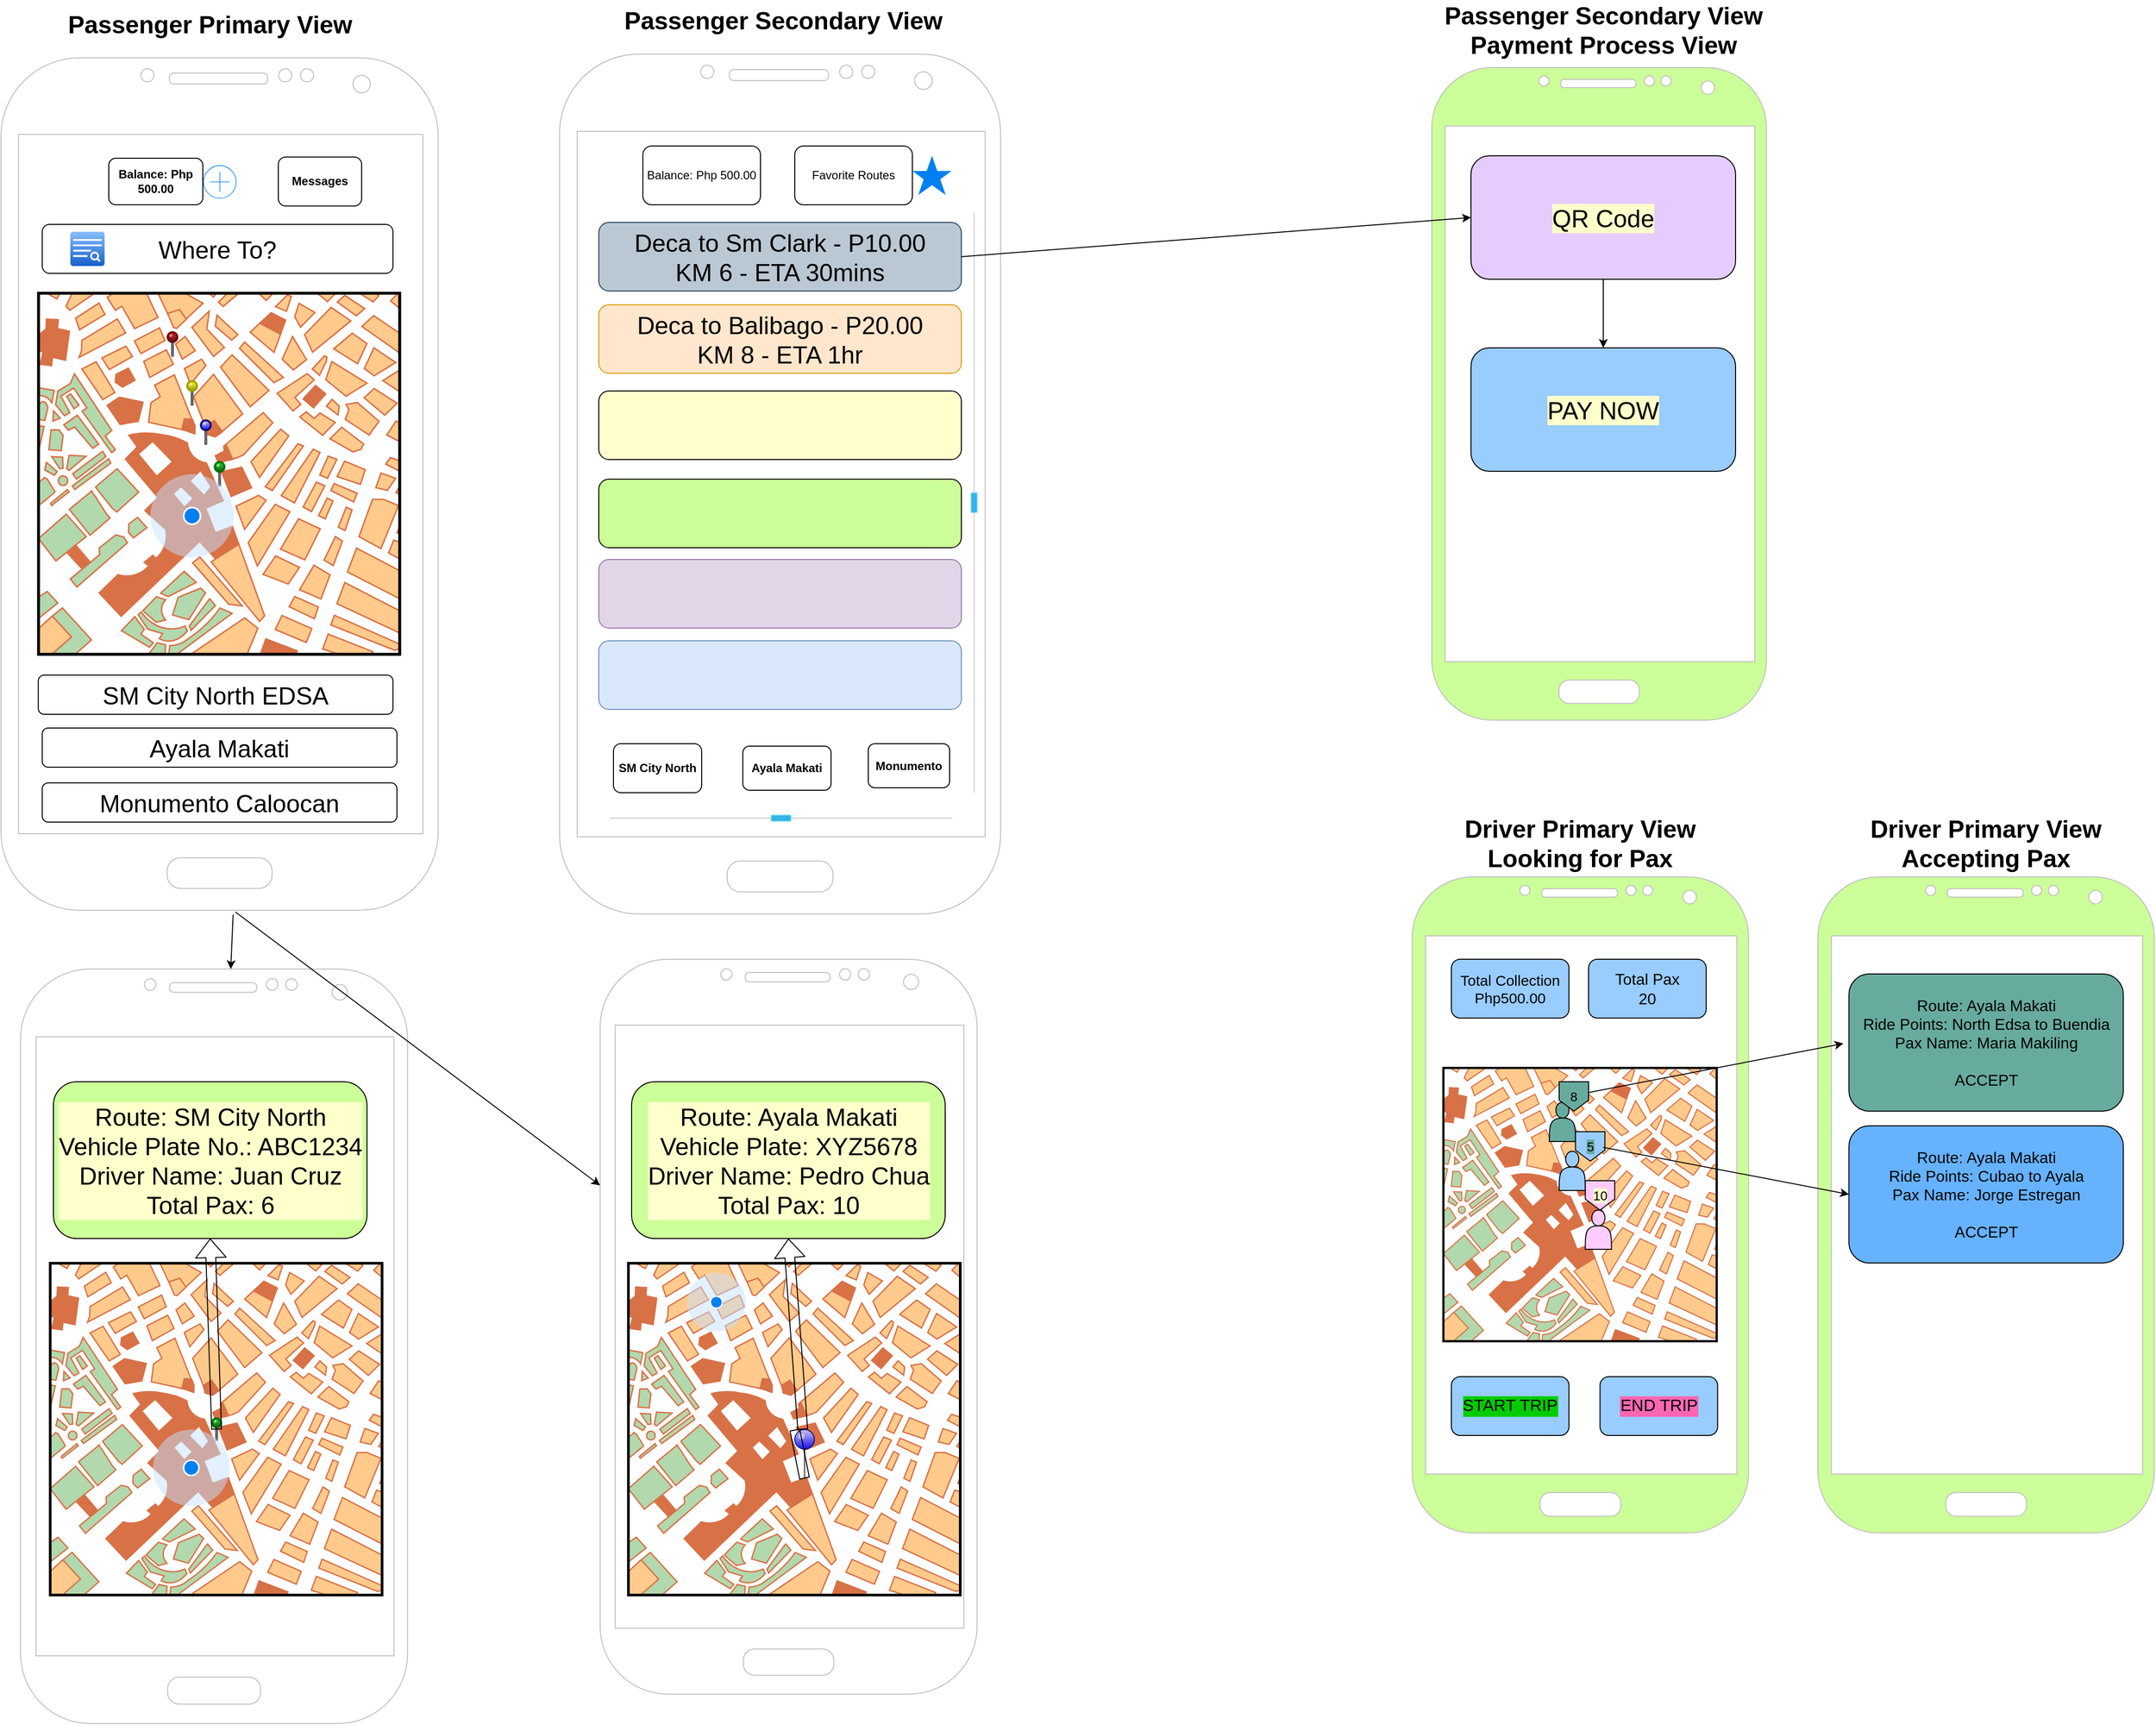 <mxfile version="14.9.3" type="github">
  <diagram id="piDafpqhtRUU5qUU-vj8" name="Page-1">
    <mxGraphModel dx="1588" dy="2074" grid="1" gridSize="10" guides="1" tooltips="1" connect="1" arrows="1" fold="1" page="1" pageScale="1" pageWidth="827" pageHeight="1169" math="0" shadow="0">
      <root>
        <mxCell id="0" />
        <mxCell id="1" parent="0" />
        <mxCell id="x3bXPSNRKuim9LjTw-3l-4" value="" style="verticalLabelPosition=bottom;verticalAlign=top;html=1;shadow=0;dashed=0;strokeWidth=1;shape=mxgraph.android.phone2;strokeColor=#c0c0c0;" parent="1" vertex="1">
          <mxGeometry x="250" y="-1086" width="446.15" height="870" as="geometry" />
        </mxCell>
        <mxCell id="x3bXPSNRKuim9LjTw-3l-10" value="" style="group" parent="1" vertex="1" connectable="0">
          <mxGeometry x="288.08" y="-846" width="370" height="370" as="geometry" />
        </mxCell>
        <mxCell id="x3bXPSNRKuim9LjTw-3l-5" value="" style="verticalLabelPosition=bottom;shadow=0;dashed=0;align=center;html=1;verticalAlign=top;strokeWidth=1;shape=mxgraph.mockup.misc.map;" parent="x3bXPSNRKuim9LjTw-3l-10" vertex="1">
          <mxGeometry width="370" height="370" as="geometry" />
        </mxCell>
        <mxCell id="x3bXPSNRKuim9LjTw-3l-6" value="" style="verticalLabelPosition=top;shadow=0;dashed=0;align=center;html=1;verticalAlign=bottom;strokeWidth=1;shape=mxgraph.mockup.misc.pin;fillColor2=#ccccff;fillColor3=#0000ff;strokeColor=#000066;" parent="x3bXPSNRKuim9LjTw-3l-10" vertex="1">
          <mxGeometry x="165.92" y="130" width="10" height="25" as="geometry" />
        </mxCell>
        <mxCell id="x3bXPSNRKuim9LjTw-3l-7" value="" style="verticalLabelPosition=top;shadow=0;dashed=0;align=center;html=1;verticalAlign=bottom;strokeWidth=1;shape=mxgraph.mockup.misc.pin;fillColor2=#ffff00;fillColor3=#888800;strokeColor=#999900;" parent="x3bXPSNRKuim9LjTw-3l-10" vertex="1">
          <mxGeometry x="151.92" y="90" width="10" height="25" as="geometry" />
        </mxCell>
        <mxCell id="x3bXPSNRKuim9LjTw-3l-8" value="" style="verticalLabelPosition=top;shadow=0;dashed=0;align=center;html=1;verticalAlign=bottom;strokeWidth=1;shape=mxgraph.mockup.misc.pin;fillColor2=#dd0000;fillColor3=#440000;strokeColor=#660000;" parent="x3bXPSNRKuim9LjTw-3l-10" vertex="1">
          <mxGeometry x="131.92" y="40" width="10" height="25" as="geometry" />
        </mxCell>
        <mxCell id="x3bXPSNRKuim9LjTw-3l-9" value="" style="verticalLabelPosition=top;shadow=0;dashed=0;align=center;html=1;verticalAlign=bottom;strokeWidth=1;shape=mxgraph.mockup.misc.pin;fillColor2=#00dd00;fillColor3=#004400;strokeColor=#006600;" parent="x3bXPSNRKuim9LjTw-3l-10" vertex="1">
          <mxGeometry x="180.0" y="172.5" width="10" height="25" as="geometry" />
        </mxCell>
        <mxCell id="udgCYuw0WRuSbdg0uXdK-47" value="" style="html=1;verticalLabelPosition=bottom;labelBackgroundColor=#ffffff;verticalAlign=top;shadow=0;dashed=0;strokeWidth=2;shape=mxgraph.ios7.misc.current_location;strokeColor=#ffffff;fillColor=#0080F0;fontSize=25;" vertex="1" parent="x3bXPSNRKuim9LjTw-3l-10">
          <mxGeometry x="114.42" y="185" width="85" height="85" as="geometry" />
        </mxCell>
        <mxCell id="udgCYuw0WRuSbdg0uXdK-1" value="Passenger Primary View" style="text;html=1;strokeColor=none;fillColor=none;align=center;verticalAlign=middle;whiteSpace=wrap;rounded=0;fontStyle=1;fontSize=25;" vertex="1" parent="1">
          <mxGeometry x="309" y="-1126" width="309" height="10" as="geometry" />
        </mxCell>
        <mxCell id="udgCYuw0WRuSbdg0uXdK-2" value="" style="verticalLabelPosition=bottom;verticalAlign=top;html=1;shadow=0;dashed=0;strokeWidth=1;shape=mxgraph.android.phone2;strokeColor=#c0c0c0;fontSize=25;" vertex="1" parent="1">
          <mxGeometry x="820" y="-1089.75" width="450" height="877.5" as="geometry" />
        </mxCell>
        <mxCell id="udgCYuw0WRuSbdg0uXdK-3" value="Balance: Php 500.00" style="rounded=1;whiteSpace=wrap;html=1;" vertex="1" parent="1">
          <mxGeometry x="905" y="-996" width="120" height="60" as="geometry" />
        </mxCell>
        <mxCell id="udgCYuw0WRuSbdg0uXdK-4" value="Deca to Sm Clark - P10.00&lt;br&gt;KM 6 - ETA 30mins" style="rounded=1;whiteSpace=wrap;html=1;fontSize=25;fillColor=#bac8d3;strokeColor=#23445d;" vertex="1" parent="1">
          <mxGeometry x="860" y="-918" width="370" height="70" as="geometry" />
        </mxCell>
        <mxCell id="udgCYuw0WRuSbdg0uXdK-5" value="Deca to Balibago - P20.00&lt;br&gt;KM 8 - ETA 1hr" style="rounded=1;whiteSpace=wrap;html=1;fontSize=25;fillColor=#ffe6cc;strokeColor=#d79b00;" vertex="1" parent="1">
          <mxGeometry x="860" y="-834" width="370" height="70" as="geometry" />
        </mxCell>
        <mxCell id="udgCYuw0WRuSbdg0uXdK-6" value="" style="rounded=1;whiteSpace=wrap;html=1;fontSize=25;labelBackgroundColor=#FFFFCC;noLabel=1;fontColor=none;fillColor=#FFFFCC;" vertex="1" parent="1">
          <mxGeometry x="860" y="-746" width="370" height="70" as="geometry" />
        </mxCell>
        <mxCell id="udgCYuw0WRuSbdg0uXdK-7" value="" style="rounded=1;whiteSpace=wrap;html=1;fontSize=25;fillColor=#CCFF99;" vertex="1" parent="1">
          <mxGeometry x="860" y="-656" width="370" height="70" as="geometry" />
        </mxCell>
        <mxCell id="udgCYuw0WRuSbdg0uXdK-8" value="" style="rounded=1;whiteSpace=wrap;html=1;fontSize=25;fillColor=#e1d5e7;strokeColor=#9673a6;" vertex="1" parent="1">
          <mxGeometry x="860" y="-574" width="370" height="70" as="geometry" />
        </mxCell>
        <mxCell id="udgCYuw0WRuSbdg0uXdK-9" value="" style="rounded=1;whiteSpace=wrap;html=1;fontSize=25;fillColor=#dae8fc;strokeColor=#6c8ebf;" vertex="1" parent="1">
          <mxGeometry x="860" y="-491" width="370" height="70" as="geometry" />
        </mxCell>
        <mxCell id="udgCYuw0WRuSbdg0uXdK-11" value="Passenger Secondary View" style="text;html=1;strokeColor=none;fillColor=none;align=center;verticalAlign=middle;whiteSpace=wrap;rounded=0;fontStyle=1;fontSize=25;" vertex="1" parent="1">
          <mxGeometry x="877" y="-1130" width="343" height="10" as="geometry" />
        </mxCell>
        <mxCell id="udgCYuw0WRuSbdg0uXdK-12" value="SM City North EDSA" style="rounded=1;whiteSpace=wrap;html=1;fontSize=25;" vertex="1" parent="1">
          <mxGeometry x="288.08" y="-456" width="361.92" height="40" as="geometry" />
        </mxCell>
        <mxCell id="udgCYuw0WRuSbdg0uXdK-13" value="Where To?" style="rounded=1;whiteSpace=wrap;html=1;fontSize=25;" vertex="1" parent="1">
          <mxGeometry x="292.12" y="-916" width="357.88" height="50" as="geometry" />
        </mxCell>
        <mxCell id="udgCYuw0WRuSbdg0uXdK-16" value="" style="verticalLabelPosition=bottom;verticalAlign=top;html=1;shadow=0;dashed=0;strokeWidth=1;shape=mxgraph.android.phone2;strokeColor=#c0c0c0;fontSize=25;" vertex="1" parent="1">
          <mxGeometry x="270" y="-156" width="394.87" height="770" as="geometry" />
        </mxCell>
        <mxCell id="udgCYuw0WRuSbdg0uXdK-18" value="" style="verticalLabelPosition=bottom;verticalAlign=top;html=1;shadow=0;dashed=0;strokeWidth=1;shape=mxgraph.android.phone2;strokeColor=#c0c0c0;fontSize=25;" vertex="1" parent="1">
          <mxGeometry x="861.38" y="-166" width="384.62" height="750" as="geometry" />
        </mxCell>
        <mxCell id="udgCYuw0WRuSbdg0uXdK-19" value="&lt;b&gt;SM City North&lt;/b&gt;" style="rounded=1;whiteSpace=wrap;html=1;" vertex="1" parent="1">
          <mxGeometry x="875" y="-386" width="90" height="50" as="geometry" />
        </mxCell>
        <mxCell id="udgCYuw0WRuSbdg0uXdK-20" value="&lt;b&gt;Ayala Makati&lt;/b&gt;" style="rounded=1;whiteSpace=wrap;html=1;" vertex="1" parent="1">
          <mxGeometry x="1007" y="-383.5" width="90" height="45" as="geometry" />
        </mxCell>
        <mxCell id="udgCYuw0WRuSbdg0uXdK-21" value="&lt;b&gt;Monumento&lt;/b&gt;" style="rounded=1;whiteSpace=wrap;html=1;" vertex="1" parent="1">
          <mxGeometry x="1135" y="-386" width="83" height="45" as="geometry" />
        </mxCell>
        <mxCell id="udgCYuw0WRuSbdg0uXdK-35" value="" style="verticalLabelPosition=bottom;verticalAlign=top;html=1;shadow=0;dashed=0;strokeWidth=1;shape=mxgraph.android.quickscroll3;dy=0.5;fillColor=#33b5e5;strokeColor=#66D5F5;fontSize=25;" vertex="1" parent="1">
          <mxGeometry x="1240" y="-928" width="6" height="592" as="geometry" />
        </mxCell>
        <mxCell id="udgCYuw0WRuSbdg0uXdK-37" value="Messages" style="rounded=1;whiteSpace=wrap;html=1;fontStyle=1" vertex="1" parent="1">
          <mxGeometry x="533" y="-984.75" width="85" height="50" as="geometry" />
        </mxCell>
        <mxCell id="udgCYuw0WRuSbdg0uXdK-38" value="Favorite Routes" style="rounded=1;whiteSpace=wrap;html=1;" vertex="1" parent="1">
          <mxGeometry x="1060" y="-996" width="120" height="60" as="geometry" />
        </mxCell>
        <mxCell id="udgCYuw0WRuSbdg0uXdK-39" value="" style="verticalLabelPosition=bottom;verticalAlign=top;html=1;shadow=0;dashed=0;strokeWidth=1;shape=mxgraph.android.quickscroll3;dy=0.5;fillColor=#33b5e5;strokeColor=#66D5F5;fontSize=25;rotation=90;" vertex="1" parent="1">
          <mxGeometry x="1043" y="-485" width="6" height="350" as="geometry" />
        </mxCell>
        <mxCell id="udgCYuw0WRuSbdg0uXdK-46" value="" style="verticalLabelPosition=bottom;verticalAlign=top;html=1;shadow=0;dashed=0;strokeWidth=1;shape=mxgraph.ios.iSortFindIcon;fillColor=#8BbEff;fillColor2=#135Ec8;strokeColor=#ffffff;fontSize=25;" vertex="1" parent="1">
          <mxGeometry x="320" y="-909.25" width="36.5" height="36.5" as="geometry" />
        </mxCell>
        <mxCell id="udgCYuw0WRuSbdg0uXdK-52" value="Monumento Caloocan" style="rounded=1;whiteSpace=wrap;html=1;fontSize=25;" vertex="1" parent="1">
          <mxGeometry x="292.12" y="-346" width="361.92" height="40" as="geometry" />
        </mxCell>
        <mxCell id="udgCYuw0WRuSbdg0uXdK-54" value="" style="html=1;verticalLabelPosition=bottom;labelBackgroundColor=#ffffff;verticalAlign=top;shadow=0;dashed=0;strokeWidth=2;shape=mxgraph.ios7.misc.star;fillColor=#0080f0;strokeColor=none;fontSize=25;" vertex="1" parent="1">
          <mxGeometry x="1180" y="-986" width="40" height="40" as="geometry" />
        </mxCell>
        <mxCell id="udgCYuw0WRuSbdg0uXdK-53" value="Ayala Makati" style="rounded=1;whiteSpace=wrap;html=1;fontSize=25;" vertex="1" parent="1">
          <mxGeometry x="292.12" y="-402" width="361.92" height="40" as="geometry" />
        </mxCell>
        <mxCell id="udgCYuw0WRuSbdg0uXdK-55" value="" style="group" vertex="1" connectable="0" parent="1">
          <mxGeometry x="360" y="-983.5" width="130" height="47.5" as="geometry" />
        </mxCell>
        <mxCell id="x3bXPSNRKuim9LjTw-3l-11" value="Balance: Php 500.00" style="rounded=1;whiteSpace=wrap;html=1;fontStyle=1" parent="udgCYuw0WRuSbdg0uXdK-55" vertex="1">
          <mxGeometry width="95.96" height="47.5" as="geometry" />
        </mxCell>
        <mxCell id="udgCYuw0WRuSbdg0uXdK-51" value="" style="html=1;verticalLabelPosition=bottom;labelBackgroundColor=#ffffff;verticalAlign=top;shadow=0;dashed=0;strokeWidth=2;shape=mxgraph.ios7.misc.increase;strokeColor=#0080f0;fontSize=25;" vertex="1" parent="udgCYuw0WRuSbdg0uXdK-55">
          <mxGeometry x="96.67" y="7.5" width="33.33" height="33.33" as="geometry" />
        </mxCell>
        <mxCell id="udgCYuw0WRuSbdg0uXdK-56" value="Route: SM City North&lt;br&gt;Vehicle Plate No.: ABC1234&lt;br&gt;Driver Name: Juan Cruz&lt;br&gt;Total Pax: 6" style="rounded=1;whiteSpace=wrap;html=1;labelBackgroundColor=#FFFFCC;fontSize=25;fontColor=none;fillColor=#CCFF99;" vertex="1" parent="1">
          <mxGeometry x="303.5" y="-41" width="320" height="160" as="geometry" />
        </mxCell>
        <mxCell id="udgCYuw0WRuSbdg0uXdK-60" value="" style="group" vertex="1" connectable="0" parent="1">
          <mxGeometry x="300" y="144" width="340" height="340" as="geometry" />
        </mxCell>
        <mxCell id="udgCYuw0WRuSbdg0uXdK-57" value="" style="verticalLabelPosition=bottom;shadow=0;dashed=0;align=center;html=1;verticalAlign=top;strokeWidth=1;shape=mxgraph.mockup.misc.map;" vertex="1" parent="udgCYuw0WRuSbdg0uXdK-60">
          <mxGeometry width="340.0" height="340" as="geometry" />
        </mxCell>
        <mxCell id="udgCYuw0WRuSbdg0uXdK-58" value="" style="verticalLabelPosition=top;shadow=0;dashed=0;align=center;html=1;verticalAlign=bottom;strokeWidth=1;shape=mxgraph.mockup.misc.pin;fillColor2=#00dd00;fillColor3=#004400;strokeColor=#006600;" vertex="1" parent="udgCYuw0WRuSbdg0uXdK-60">
          <mxGeometry x="165.405" y="158.514" width="9.189" height="22.973" as="geometry" />
        </mxCell>
        <mxCell id="udgCYuw0WRuSbdg0uXdK-59" value="" style="html=1;verticalLabelPosition=bottom;labelBackgroundColor=#ffffff;verticalAlign=top;shadow=0;dashed=0;strokeWidth=2;shape=mxgraph.ios7.misc.current_location;strokeColor=#ffffff;fillColor=#0080F0;fontSize=25;" vertex="1" parent="udgCYuw0WRuSbdg0uXdK-60">
          <mxGeometry x="105.143" y="170" width="78.108" height="78.108" as="geometry" />
        </mxCell>
        <mxCell id="udgCYuw0WRuSbdg0uXdK-61" value="" style="shape=flexArrow;endArrow=classic;html=1;fontSize=25;fontColor=none;entryX=0.5;entryY=1;entryDx=0;entryDy=0;" edge="1" parent="udgCYuw0WRuSbdg0uXdK-60" target="udgCYuw0WRuSbdg0uXdK-56">
          <mxGeometry width="50" height="50" relative="1" as="geometry">
            <mxPoint x="170" y="170" as="sourcePoint" />
            <mxPoint x="200" y="60" as="targetPoint" />
          </mxGeometry>
        </mxCell>
        <mxCell id="udgCYuw0WRuSbdg0uXdK-62" value="Route: Ayala Makati&lt;br&gt;Vehicle Plate: XYZ5678&lt;br&gt;Driver Name: Pedro Chua&lt;br&gt;Total Pax: 10" style="rounded=1;whiteSpace=wrap;html=1;labelBackgroundColor=#FFFFCC;fontSize=25;fontColor=none;fillColor=#CCFF99;" vertex="1" parent="1">
          <mxGeometry x="893.5" y="-41" width="320" height="160" as="geometry" />
        </mxCell>
        <mxCell id="udgCYuw0WRuSbdg0uXdK-63" value="" style="verticalLabelPosition=bottom;shadow=0;dashed=0;align=center;html=1;verticalAlign=top;strokeWidth=1;shape=mxgraph.mockup.misc.map;" vertex="1" parent="1">
          <mxGeometry x="890" y="144" width="340.0" height="340" as="geometry" />
        </mxCell>
        <mxCell id="udgCYuw0WRuSbdg0uXdK-64" value="" style="shape=flexArrow;endArrow=classic;html=1;fontSize=25;fontColor=none;entryX=0.5;entryY=1;entryDx=0;entryDy=0;startArrow=none;" edge="1" parent="1" target="udgCYuw0WRuSbdg0uXdK-62" source="udgCYuw0WRuSbdg0uXdK-65">
          <mxGeometry width="50" height="50" relative="1" as="geometry">
            <mxPoint x="1060" y="314" as="sourcePoint" />
            <mxPoint x="840" y="-486" as="targetPoint" />
          </mxGeometry>
        </mxCell>
        <mxCell id="udgCYuw0WRuSbdg0uXdK-65" value="" style="verticalLabelPosition=top;html=1;shadow=0;dashed=0;verticalAlign=bottom;strokeWidth=1;shape=mxgraph.ios.iPin;fillColor2=#ccccff;fillColor3=#0000ff;strokeColor=#000066;labelBackgroundColor=#FFFFCC;fontSize=25;fontColor=none;fillColor=#CCFF99;" vertex="1" parent="1">
          <mxGeometry x="1060" y="314" width="20" height="50" as="geometry" />
        </mxCell>
        <mxCell id="udgCYuw0WRuSbdg0uXdK-66" value="" style="shape=flexArrow;endArrow=none;html=1;fontSize=25;fontColor=none;entryX=0.5;entryY=1;entryDx=0;entryDy=0;" edge="1" parent="1" target="udgCYuw0WRuSbdg0uXdK-65">
          <mxGeometry width="50" height="50" relative="1" as="geometry">
            <mxPoint x="1060.0" y="314" as="sourcePoint" />
            <mxPoint x="1053.5" y="119" as="targetPoint" />
          </mxGeometry>
        </mxCell>
        <mxCell id="udgCYuw0WRuSbdg0uXdK-68" value="" style="html=1;verticalLabelPosition=bottom;labelBackgroundColor=#ffffff;verticalAlign=top;shadow=0;dashed=0;strokeWidth=2;shape=mxgraph.ios7.misc.current_location;strokeColor=#ffffff;fillColor=#0080F0;fontSize=25;fontColor=none;" vertex="1" parent="1">
          <mxGeometry x="950" y="154" width="60" height="60" as="geometry" />
        </mxCell>
        <mxCell id="udgCYuw0WRuSbdg0uXdK-69" value="" style="endArrow=classic;html=1;fontSize=25;fontColor=none;exitX=0.531;exitY=1.005;exitDx=0;exitDy=0;exitPerimeter=0;" edge="1" parent="1" source="x3bXPSNRKuim9LjTw-3l-4" target="udgCYuw0WRuSbdg0uXdK-16">
          <mxGeometry width="50" height="50" relative="1" as="geometry">
            <mxPoint x="710" y="-66" as="sourcePoint" />
            <mxPoint x="760" y="-116" as="targetPoint" />
          </mxGeometry>
        </mxCell>
        <mxCell id="udgCYuw0WRuSbdg0uXdK-70" value="" style="endArrow=classic;html=1;fontSize=25;fontColor=none;exitX=0.536;exitY=1.002;exitDx=0;exitDy=0;exitPerimeter=0;" edge="1" parent="1" source="x3bXPSNRKuim9LjTw-3l-4" target="udgCYuw0WRuSbdg0uXdK-18">
          <mxGeometry width="50" height="50" relative="1" as="geometry">
            <mxPoint x="496.906" y="-201.65" as="sourcePoint" />
            <mxPoint x="494.447" y="-146" as="targetPoint" />
          </mxGeometry>
        </mxCell>
        <mxCell id="udgCYuw0WRuSbdg0uXdK-71" value="" style="verticalLabelPosition=bottom;verticalAlign=top;html=1;shadow=0;dashed=0;strokeWidth=1;shape=mxgraph.android.phone2;strokeColor=#c0c0c0;labelBackgroundColor=#FFFFCC;fontSize=25;fontColor=none;fillColor=#CCFF99;" vertex="1" parent="1">
          <mxGeometry x="2104" y="-250" width="343.34" height="669.5" as="geometry" />
        </mxCell>
        <mxCell id="udgCYuw0WRuSbdg0uXdK-72" value="" style="verticalLabelPosition=bottom;verticalAlign=top;html=1;shadow=0;dashed=0;strokeWidth=1;shape=mxgraph.android.phone2;strokeColor=#c0c0c0;labelBackgroundColor=#FFFFCC;fontSize=25;fontColor=none;fillColor=#CCFF99;" vertex="1" parent="1">
          <mxGeometry x="1710" y="-1076" width="341.54" height="666" as="geometry" />
        </mxCell>
        <mxCell id="udgCYuw0WRuSbdg0uXdK-73" value="QR Code" style="rounded=1;whiteSpace=wrap;html=1;labelBackgroundColor=#FFFFCC;fontSize=25;fontColor=none;fillColor=#E5CCFF;" vertex="1" parent="1">
          <mxGeometry x="1750" y="-986" width="270" height="126" as="geometry" />
        </mxCell>
        <mxCell id="udgCYuw0WRuSbdg0uXdK-74" value="" style="endArrow=classic;html=1;fontSize=25;fontColor=none;entryX=0;entryY=0.5;entryDx=0;entryDy=0;exitX=1;exitY=0.5;exitDx=0;exitDy=0;" edge="1" parent="1" source="udgCYuw0WRuSbdg0uXdK-4" target="udgCYuw0WRuSbdg0uXdK-73">
          <mxGeometry width="50" height="50" relative="1" as="geometry">
            <mxPoint x="1540" y="-760" as="sourcePoint" />
            <mxPoint x="1590" y="-810" as="targetPoint" />
          </mxGeometry>
        </mxCell>
        <mxCell id="udgCYuw0WRuSbdg0uXdK-76" value="PAY NOW" style="rounded=1;whiteSpace=wrap;html=1;labelBackgroundColor=#FFFFCC;fontSize=25;fontColor=none;fillColor=#99CCFF;" vertex="1" parent="1">
          <mxGeometry x="1750" y="-790" width="270" height="126" as="geometry" />
        </mxCell>
        <mxCell id="udgCYuw0WRuSbdg0uXdK-77" value="" style="endArrow=classic;html=1;fontSize=25;fontColor=none;entryX=0.5;entryY=0;entryDx=0;entryDy=0;exitX=0.5;exitY=1;exitDx=0;exitDy=0;" edge="1" parent="1" source="udgCYuw0WRuSbdg0uXdK-73" target="udgCYuw0WRuSbdg0uXdK-76">
          <mxGeometry width="50" height="50" relative="1" as="geometry">
            <mxPoint x="1540" y="-760" as="sourcePoint" />
            <mxPoint x="1590" y="-810" as="targetPoint" />
          </mxGeometry>
        </mxCell>
        <mxCell id="udgCYuw0WRuSbdg0uXdK-78" value="" style="verticalLabelPosition=bottom;verticalAlign=top;html=1;shadow=0;dashed=0;strokeWidth=1;shape=mxgraph.android.phone2;strokeColor=#c0c0c0;labelBackgroundColor=#FFFFCC;fontSize=25;fontColor=none;fillColor=#CCFF99;" vertex="1" parent="1">
          <mxGeometry x="1690" y="-250" width="343.34" height="669.5" as="geometry" />
        </mxCell>
        <mxCell id="udgCYuw0WRuSbdg0uXdK-79" value="" style="verticalLabelPosition=bottom;shadow=0;dashed=0;align=center;html=1;verticalAlign=top;strokeWidth=1;shape=mxgraph.mockup.misc.map;" vertex="1" parent="1">
          <mxGeometry x="1721.67" y="-55.25" width="280" height="280" as="geometry" />
        </mxCell>
        <mxCell id="udgCYuw0WRuSbdg0uXdK-80" value="Total Collection&lt;br style=&quot;font-size: 15px;&quot;&gt;Php500.00" style="rounded=1;whiteSpace=wrap;html=1;labelBackgroundColor=none;fontSize=15;fontColor=none;fillColor=#99CCFF;" vertex="1" parent="1">
          <mxGeometry x="1730" y="-166" width="120" height="60" as="geometry" />
        </mxCell>
        <mxCell id="udgCYuw0WRuSbdg0uXdK-81" value="Total Pax&lt;br style=&quot;font-size: 16px;&quot;&gt;20" style="rounded=1;whiteSpace=wrap;html=1;labelBackgroundColor=#99CCFF;fontSize=16;fontColor=none;fillColor=#99CCFF;" vertex="1" parent="1">
          <mxGeometry x="1870" y="-166" width="120" height="60" as="geometry" />
        </mxCell>
        <mxCell id="udgCYuw0WRuSbdg0uXdK-82" value="START TRIP" style="rounded=1;whiteSpace=wrap;html=1;labelBackgroundColor=#00CC00;fontSize=17;fontColor=none;fillColor=#99CCFF;" vertex="1" parent="1">
          <mxGeometry x="1730" y="260" width="120" height="60" as="geometry" />
        </mxCell>
        <mxCell id="udgCYuw0WRuSbdg0uXdK-83" value="END TRIP" style="rounded=1;whiteSpace=wrap;html=1;labelBackgroundColor=#FF66B3;fontSize=17;fontColor=none;fillColor=#99CCFF;" vertex="1" parent="1">
          <mxGeometry x="1881.67" y="260" width="120" height="60" as="geometry" />
        </mxCell>
        <mxCell id="udgCYuw0WRuSbdg0uXdK-84" value="" style="shape=actor;whiteSpace=wrap;html=1;labelBackgroundColor=#FFFFCC;fontSize=25;fontColor=none;fillColor=#67AB9F;" vertex="1" parent="1">
          <mxGeometry x="1830" y="-20" width="26.67" height="40" as="geometry" />
        </mxCell>
        <mxCell id="udgCYuw0WRuSbdg0uXdK-85" value="" style="shape=actor;whiteSpace=wrap;html=1;labelBackgroundColor=#FFFFCC;fontSize=25;fontColor=none;fillColor=#99CCFF;" vertex="1" parent="1">
          <mxGeometry x="1840" y="30" width="26.67" height="40" as="geometry" />
        </mxCell>
        <mxCell id="udgCYuw0WRuSbdg0uXdK-86" value="" style="shape=actor;whiteSpace=wrap;html=1;labelBackgroundColor=#FFFFCC;fontSize=25;fontColor=none;fillColor=#FFCCFF;" vertex="1" parent="1">
          <mxGeometry x="1866.67" y="90" width="26.67" height="40" as="geometry" />
        </mxCell>
        <mxCell id="udgCYuw0WRuSbdg0uXdK-87" value="&lt;font style=&quot;font-size: 13px;&quot;&gt;10&lt;/font&gt;" style="shape=offPageConnector;whiteSpace=wrap;html=1;labelBackgroundColor=#FFFFCC;fontSize=13;fontColor=none;fillColor=#FFCCFF;" vertex="1" parent="1">
          <mxGeometry x="1866.67" y="60" width="30" height="30" as="geometry" />
        </mxCell>
        <mxCell id="udgCYuw0WRuSbdg0uXdK-88" value="&lt;font style=&quot;font-size: 13px&quot;&gt;8&lt;/font&gt;" style="shape=offPageConnector;whiteSpace=wrap;html=1;labelBackgroundColor=#67AB9F;fontSize=13;fontColor=none;fillColor=#67AB9F;" vertex="1" parent="1">
          <mxGeometry x="1840" y="-41" width="30" height="30" as="geometry" />
        </mxCell>
        <mxCell id="udgCYuw0WRuSbdg0uXdK-89" value="&lt;font style=&quot;font-size: 13px&quot;&gt;5&lt;/font&gt;" style="shape=offPageConnector;whiteSpace=wrap;html=1;labelBackgroundColor=#67AB9F;fontSize=13;fontColor=none;fillColor=#99CCFF;" vertex="1" parent="1">
          <mxGeometry x="1856.67" y="10" width="30" height="30" as="geometry" />
        </mxCell>
        <mxCell id="udgCYuw0WRuSbdg0uXdK-90" value="Driver Primary View&lt;br&gt;Looking for Pax" style="text;html=1;strokeColor=none;fillColor=none;align=center;verticalAlign=middle;whiteSpace=wrap;rounded=0;fontStyle=1;fontSize=25;" vertex="1" parent="1">
          <mxGeometry x="1690" y="-290" width="343" height="10" as="geometry" />
        </mxCell>
        <mxCell id="udgCYuw0WRuSbdg0uXdK-91" value="&lt;font style=&quot;font-size: 16px;&quot;&gt;Route: Ayala Makati&lt;br style=&quot;font-size: 16px;&quot;&gt;Ride Points: North Edsa to Buendia&lt;br style=&quot;font-size: 16px;&quot;&gt;Pax Name: Maria Makiling&lt;br style=&quot;font-size: 16px;&quot;&gt;&lt;br style=&quot;font-size: 16px;&quot;&gt;ACCEPT&lt;/font&gt;" style="rounded=1;whiteSpace=wrap;html=1;labelBackgroundColor=#67AB9F;fontSize=16;fontColor=none;fillColor=#67AB9F;" vertex="1" parent="1">
          <mxGeometry x="2135.67" y="-151" width="280" height="140" as="geometry" />
        </mxCell>
        <mxCell id="udgCYuw0WRuSbdg0uXdK-92" value="" style="endArrow=classic;html=1;fontSize=16;fontColor=none;exitX=0.53;exitY=0.09;exitDx=0;exitDy=0;exitPerimeter=0;" edge="1" parent="1" source="udgCYuw0WRuSbdg0uXdK-79">
          <mxGeometry width="50" height="50" relative="1" as="geometry">
            <mxPoint x="2080" y="-30" as="sourcePoint" />
            <mxPoint x="2130" y="-80" as="targetPoint" />
          </mxGeometry>
        </mxCell>
        <mxCell id="udgCYuw0WRuSbdg0uXdK-93" value="&lt;font style=&quot;font-size: 16px&quot;&gt;Route: Ayala Makati&lt;br style=&quot;font-size: 16px&quot;&gt;Ride Points: Cubao to Ayala&lt;br style=&quot;font-size: 16px&quot;&gt;Pax Name: Jorge Estregan&lt;br style=&quot;font-size: 16px&quot;&gt;&lt;br style=&quot;font-size: 16px&quot;&gt;ACCEPT&lt;/font&gt;" style="rounded=1;whiteSpace=wrap;html=1;labelBackgroundColor=#66B2FF;fontSize=16;fontColor=none;fillColor=#66B2FF;" vertex="1" parent="1">
          <mxGeometry x="2135.67" y="4" width="280" height="140" as="geometry" />
        </mxCell>
        <mxCell id="udgCYuw0WRuSbdg0uXdK-94" value="" style="endArrow=classic;html=1;fontSize=16;fontColor=none;exitX=0.583;exitY=0.29;exitDx=0;exitDy=0;exitPerimeter=0;entryX=0;entryY=0.5;entryDx=0;entryDy=0;" edge="1" parent="1" source="udgCYuw0WRuSbdg0uXdK-79" target="udgCYuw0WRuSbdg0uXdK-93">
          <mxGeometry width="50" height="50" relative="1" as="geometry">
            <mxPoint x="1880.07" y="-20.05" as="sourcePoint" />
            <mxPoint x="2140" y="-70" as="targetPoint" />
          </mxGeometry>
        </mxCell>
        <mxCell id="udgCYuw0WRuSbdg0uXdK-95" value="Driver Primary View&lt;br&gt;Accepting Pax" style="text;html=1;strokeColor=none;fillColor=none;align=center;verticalAlign=middle;whiteSpace=wrap;rounded=0;fontStyle=1;fontSize=25;" vertex="1" parent="1">
          <mxGeometry x="2104" y="-290" width="343" height="10" as="geometry" />
        </mxCell>
        <mxCell id="udgCYuw0WRuSbdg0uXdK-96" value="Passenger Secondary View&lt;br&gt;Payment Process View" style="text;html=1;strokeColor=none;fillColor=none;align=center;verticalAlign=middle;whiteSpace=wrap;rounded=0;fontStyle=1;fontSize=25;" vertex="1" parent="1">
          <mxGeometry x="1713.5" y="-1120" width="343" height="10" as="geometry" />
        </mxCell>
      </root>
    </mxGraphModel>
  </diagram>
</mxfile>
